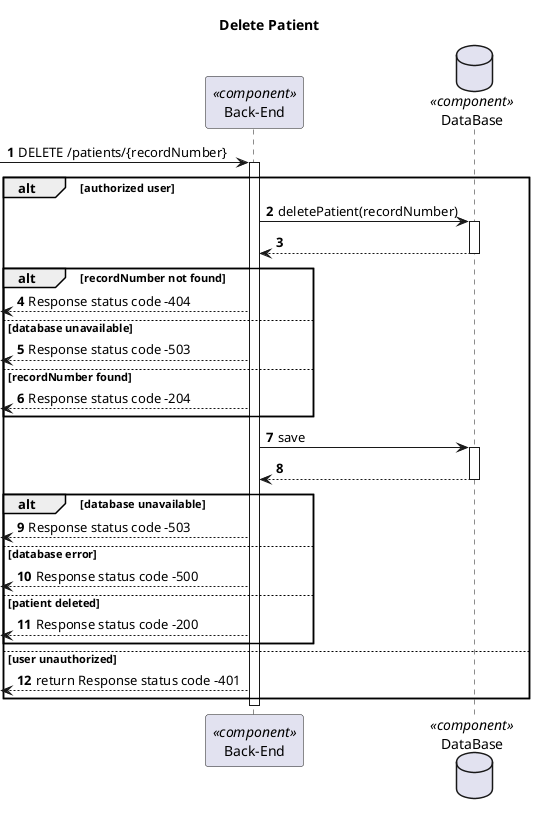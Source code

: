 @startuml Process View - Level 3

autonumber
skinparam packageStyle rect

title Delete Patient

participant "Back-End" as BE <<component>>
database "DataBase" as DB <<component>>


-> BE: DELETE /patients/{recordNumber}

alt authorized user

activate BE

BE -> DB: deletePatient(recordNumber)

activate DB

DB --> BE:

deactivate DB

alt recordNumber not found

<--BE: Response status code -404

else database unavailable

<--BE: Response status code -503

else recordNumber found

<--BE: Response status code -204

end 

BE -> DB: save

activate DB

DB --> BE:

deactivate DB

alt database unavailable

<-- BE: Response status code -503

else database error

<-- BE: Response status code -500

else patient deleted

<-- BE: Response status code -200

end

else user unauthorized

<--BE: return Response status code -401

end

deactivate BE

@enduml

